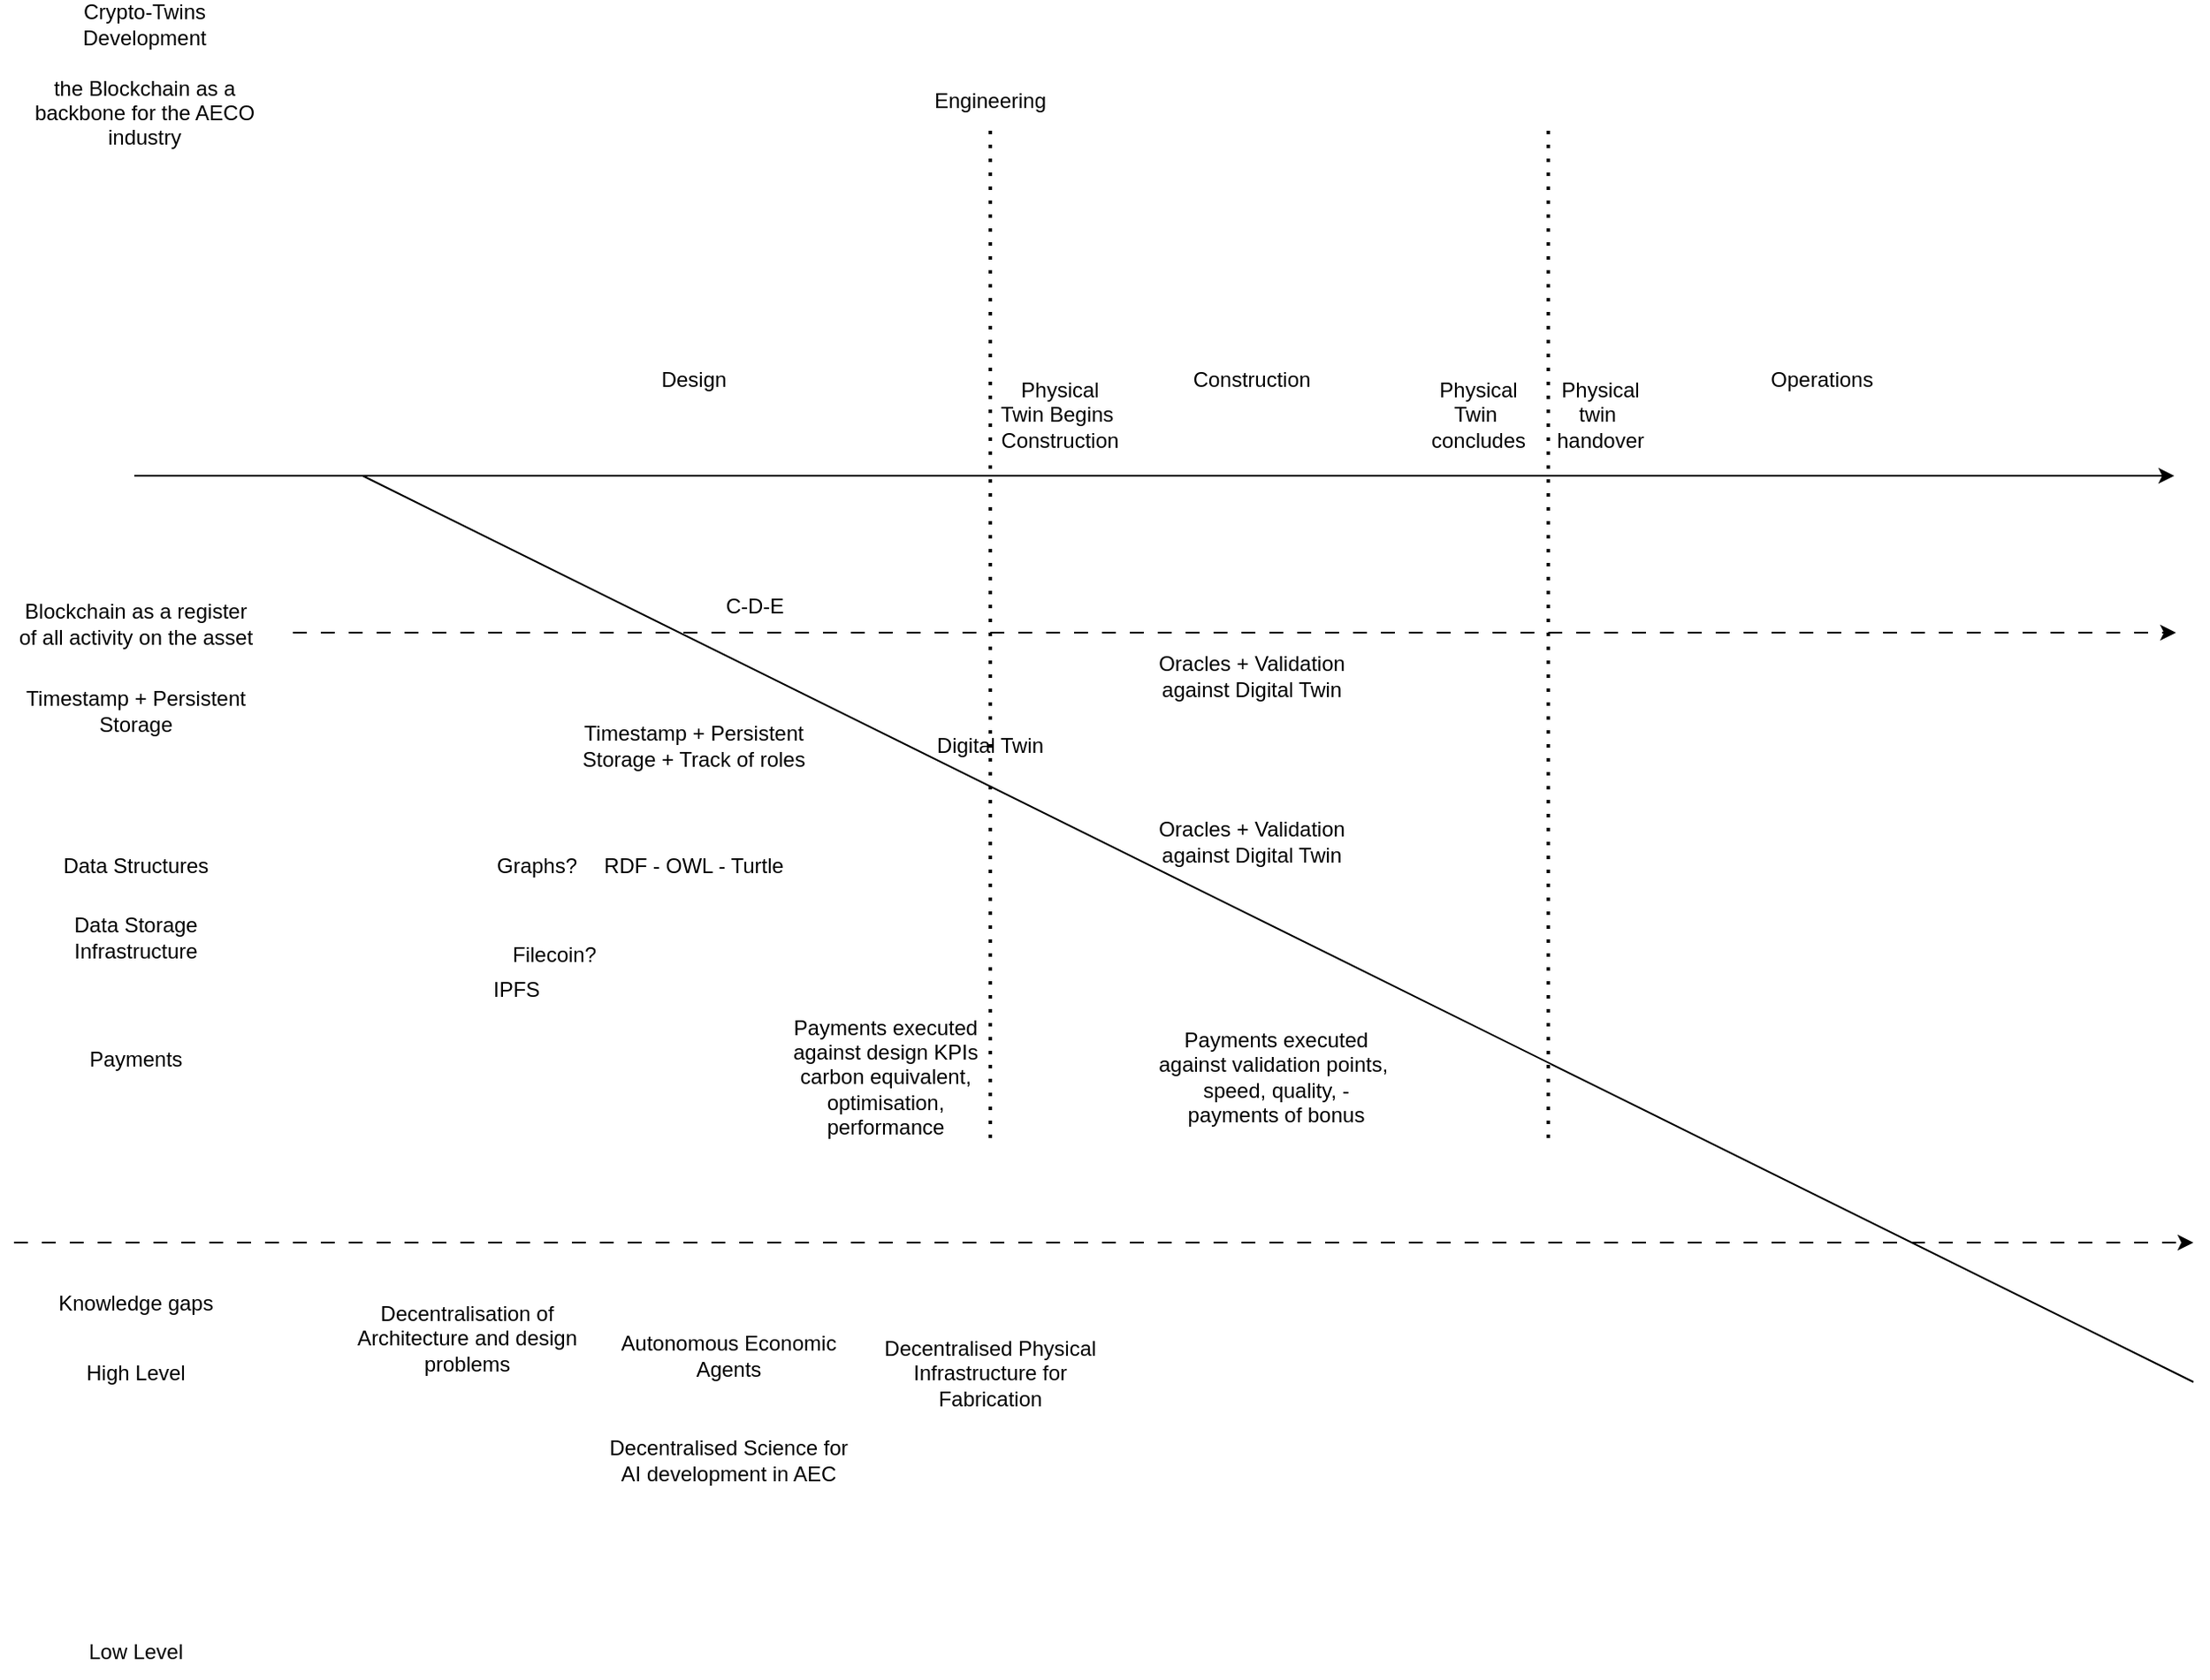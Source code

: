 <mxfile version="24.2.1" type="github">
  <diagram name="Page-1" id="YeVhmGTFw1T5ntyRjdJR">
    <mxGraphModel dx="2034" dy="772" grid="1" gridSize="10" guides="1" tooltips="1" connect="1" arrows="1" fold="1" page="1" pageScale="1" pageWidth="827" pageHeight="1169" math="0" shadow="0">
      <root>
        <mxCell id="0" />
        <mxCell id="1" parent="0" />
        <mxCell id="WpXeJrbi3smK_qFVKpY1-1" value="" style="endArrow=classic;html=1;rounded=0;" edge="1" parent="1">
          <mxGeometry width="50" height="50" relative="1" as="geometry">
            <mxPoint x="-171" y="360" as="sourcePoint" />
            <mxPoint x="999" y="360" as="targetPoint" />
          </mxGeometry>
        </mxCell>
        <mxCell id="WpXeJrbi3smK_qFVKpY1-2" value="Design" style="text;html=1;align=center;verticalAlign=middle;whiteSpace=wrap;rounded=0;" vertex="1" parent="1">
          <mxGeometry x="120" y="290" width="60" height="30" as="geometry" />
        </mxCell>
        <mxCell id="WpXeJrbi3smK_qFVKpY1-3" value="Construction" style="text;html=1;align=center;verticalAlign=middle;whiteSpace=wrap;rounded=0;" vertex="1" parent="1">
          <mxGeometry x="440" y="290" width="60" height="30" as="geometry" />
        </mxCell>
        <mxCell id="WpXeJrbi3smK_qFVKpY1-4" value="Engineering" style="text;html=1;align=center;verticalAlign=middle;whiteSpace=wrap;rounded=0;" vertex="1" parent="1">
          <mxGeometry x="290" y="130" width="60" height="30" as="geometry" />
        </mxCell>
        <mxCell id="WpXeJrbi3smK_qFVKpY1-5" value="Operations" style="text;html=1;align=center;verticalAlign=middle;whiteSpace=wrap;rounded=0;" vertex="1" parent="1">
          <mxGeometry x="767" y="290" width="60" height="30" as="geometry" />
        </mxCell>
        <mxCell id="WpXeJrbi3smK_qFVKpY1-6" value="" style="endArrow=none;html=1;rounded=0;" edge="1" parent="1">
          <mxGeometry width="50" height="50" relative="1" as="geometry">
            <mxPoint x="-40" y="360" as="sourcePoint" />
            <mxPoint x="1010" y="880" as="targetPoint" />
          </mxGeometry>
        </mxCell>
        <mxCell id="WpXeJrbi3smK_qFVKpY1-7" value="" style="endArrow=none;dashed=1;html=1;dashPattern=1 3;strokeWidth=2;rounded=0;" edge="1" parent="1">
          <mxGeometry width="50" height="50" relative="1" as="geometry">
            <mxPoint x="320" y="740" as="sourcePoint" />
            <mxPoint x="320" y="160" as="targetPoint" />
          </mxGeometry>
        </mxCell>
        <mxCell id="WpXeJrbi3smK_qFVKpY1-8" value="" style="endArrow=none;dashed=1;html=1;dashPattern=1 3;strokeWidth=2;rounded=0;" edge="1" parent="1">
          <mxGeometry width="50" height="50" relative="1" as="geometry">
            <mxPoint x="640" y="740" as="sourcePoint" />
            <mxPoint x="640" y="160" as="targetPoint" />
          </mxGeometry>
        </mxCell>
        <mxCell id="WpXeJrbi3smK_qFVKpY1-9" value="Blockchain as a register of all activity on the asset" style="text;html=1;align=center;verticalAlign=middle;whiteSpace=wrap;rounded=0;" vertex="1" parent="1">
          <mxGeometry x="-240" y="430" width="140" height="30" as="geometry" />
        </mxCell>
        <mxCell id="WpXeJrbi3smK_qFVKpY1-10" value="" style="endArrow=classic;html=1;rounded=0;dashed=1;dashPattern=8 8;" edge="1" parent="1">
          <mxGeometry width="50" height="50" relative="1" as="geometry">
            <mxPoint x="-80" y="450" as="sourcePoint" />
            <mxPoint x="1000" y="450" as="targetPoint" />
          </mxGeometry>
        </mxCell>
        <mxCell id="WpXeJrbi3smK_qFVKpY1-11" value="C-D-E" style="text;html=1;align=center;verticalAlign=middle;whiteSpace=wrap;rounded=0;" vertex="1" parent="1">
          <mxGeometry x="150" y="420" width="70" height="30" as="geometry" />
        </mxCell>
        <mxCell id="WpXeJrbi3smK_qFVKpY1-12" value="Timestamp + Persistent Storage" style="text;html=1;align=center;verticalAlign=middle;whiteSpace=wrap;rounded=0;" vertex="1" parent="1">
          <mxGeometry x="-240" y="480" width="140" height="30" as="geometry" />
        </mxCell>
        <mxCell id="WpXeJrbi3smK_qFVKpY1-13" value="Timestamp + Persistent Storage + Track of roles" style="text;html=1;align=center;verticalAlign=middle;whiteSpace=wrap;rounded=0;" vertex="1" parent="1">
          <mxGeometry x="80" y="500" width="140" height="30" as="geometry" />
        </mxCell>
        <mxCell id="WpXeJrbi3smK_qFVKpY1-14" value="Oracles + Validation against Digital Twin" style="text;html=1;align=center;verticalAlign=middle;whiteSpace=wrap;rounded=0;" vertex="1" parent="1">
          <mxGeometry x="400" y="460" width="140" height="30" as="geometry" />
        </mxCell>
        <mxCell id="WpXeJrbi3smK_qFVKpY1-15" value="Digital Twin" style="text;html=1;align=center;verticalAlign=middle;whiteSpace=wrap;rounded=0;" vertex="1" parent="1">
          <mxGeometry x="250" y="500" width="140" height="30" as="geometry" />
        </mxCell>
        <mxCell id="WpXeJrbi3smK_qFVKpY1-17" value="Physical&lt;div&gt;Twin Begins&amp;nbsp;&lt;/div&gt;&lt;div&gt;Construction&lt;/div&gt;" style="text;html=1;align=center;verticalAlign=middle;whiteSpace=wrap;rounded=0;" vertex="1" parent="1">
          <mxGeometry x="290" y="310" width="140" height="30" as="geometry" />
        </mxCell>
        <mxCell id="WpXeJrbi3smK_qFVKpY1-19" value="Oracles + Validation against Digital Twin" style="text;html=1;align=center;verticalAlign=middle;whiteSpace=wrap;rounded=0;" vertex="1" parent="1">
          <mxGeometry x="400" y="555" width="140" height="30" as="geometry" />
        </mxCell>
        <mxCell id="WpXeJrbi3smK_qFVKpY1-20" value="Data Structures" style="text;html=1;align=center;verticalAlign=middle;whiteSpace=wrap;rounded=0;" vertex="1" parent="1">
          <mxGeometry x="-240" y="569" width="140" height="30" as="geometry" />
        </mxCell>
        <mxCell id="WpXeJrbi3smK_qFVKpY1-21" value="Payments" style="text;html=1;align=center;verticalAlign=middle;whiteSpace=wrap;rounded=0;" vertex="1" parent="1">
          <mxGeometry x="-240" y="680" width="140" height="30" as="geometry" />
        </mxCell>
        <mxCell id="WpXeJrbi3smK_qFVKpY1-23" value="Payments executed&lt;div&gt;against design KPIs&lt;/div&gt;&lt;div&gt;carbon equivalent, optimisation, performance&lt;/div&gt;" style="text;html=1;align=center;verticalAlign=middle;whiteSpace=wrap;rounded=0;" vertex="1" parent="1">
          <mxGeometry x="190" y="690" width="140" height="30" as="geometry" />
        </mxCell>
        <mxCell id="WpXeJrbi3smK_qFVKpY1-24" value="Payments executed against validation points,&amp;nbsp;&lt;div&gt;speed, quality, - payments of bonus&lt;/div&gt;" style="text;html=1;align=center;verticalAlign=middle;whiteSpace=wrap;rounded=0;" vertex="1" parent="1">
          <mxGeometry x="414" y="690" width="140" height="30" as="geometry" />
        </mxCell>
        <mxCell id="WpXeJrbi3smK_qFVKpY1-25" value="Physical&lt;div&gt;Twin&amp;nbsp;&lt;/div&gt;&lt;div&gt;concludes&lt;/div&gt;" style="text;html=1;align=center;verticalAlign=middle;whiteSpace=wrap;rounded=0;" vertex="1" parent="1">
          <mxGeometry x="530" y="310" width="140" height="30" as="geometry" />
        </mxCell>
        <mxCell id="WpXeJrbi3smK_qFVKpY1-26" value="Physical&lt;div&gt;twin&amp;nbsp;&lt;/div&gt;&lt;div&gt;handover&lt;/div&gt;" style="text;html=1;align=center;verticalAlign=middle;whiteSpace=wrap;rounded=0;" vertex="1" parent="1">
          <mxGeometry x="600" y="310" width="140" height="30" as="geometry" />
        </mxCell>
        <mxCell id="WpXeJrbi3smK_qFVKpY1-27" value="Crypto-Twins Development&lt;div&gt;&lt;br&gt;&lt;/div&gt;&lt;div&gt;the Blockchain as a backbone for the AECO industry&lt;/div&gt;" style="text;html=1;align=center;verticalAlign=middle;whiteSpace=wrap;rounded=0;" vertex="1" parent="1">
          <mxGeometry x="-230" y="90" width="130" height="80" as="geometry" />
        </mxCell>
        <mxCell id="WpXeJrbi3smK_qFVKpY1-28" value="Decentralisation of Architecture and design problems" style="text;html=1;align=center;verticalAlign=middle;whiteSpace=wrap;rounded=0;" vertex="1" parent="1">
          <mxGeometry x="-50" y="840" width="140" height="30" as="geometry" />
        </mxCell>
        <mxCell id="WpXeJrbi3smK_qFVKpY1-29" value="Knowledge gaps" style="text;html=1;align=center;verticalAlign=middle;whiteSpace=wrap;rounded=0;" vertex="1" parent="1">
          <mxGeometry x="-240" y="820" width="140" height="30" as="geometry" />
        </mxCell>
        <mxCell id="WpXeJrbi3smK_qFVKpY1-30" value="Autonomous Economic Agents" style="text;html=1;align=center;verticalAlign=middle;whiteSpace=wrap;rounded=0;" vertex="1" parent="1">
          <mxGeometry x="100" y="850" width="140" height="30" as="geometry" />
        </mxCell>
        <mxCell id="WpXeJrbi3smK_qFVKpY1-31" value="Decentralised Physical Infrastructure for Fabrication" style="text;html=1;align=center;verticalAlign=middle;whiteSpace=wrap;rounded=0;" vertex="1" parent="1">
          <mxGeometry x="250" y="860" width="140" height="30" as="geometry" />
        </mxCell>
        <mxCell id="WpXeJrbi3smK_qFVKpY1-32" value="Decentralised Science for AI development in AEC" style="text;html=1;align=center;verticalAlign=middle;whiteSpace=wrap;rounded=0;" vertex="1" parent="1">
          <mxGeometry x="100" y="910" width="140" height="30" as="geometry" />
        </mxCell>
        <mxCell id="WpXeJrbi3smK_qFVKpY1-33" value="" style="endArrow=classic;html=1;rounded=0;dashed=1;dashPattern=8 8;" edge="1" parent="1">
          <mxGeometry width="50" height="50" relative="1" as="geometry">
            <mxPoint x="-240" y="800" as="sourcePoint" />
            <mxPoint x="1010" y="800" as="targetPoint" />
          </mxGeometry>
        </mxCell>
        <mxCell id="WpXeJrbi3smK_qFVKpY1-34" value="Graphs?" style="text;html=1;align=center;verticalAlign=middle;whiteSpace=wrap;rounded=0;" vertex="1" parent="1">
          <mxGeometry x="-10" y="569" width="140" height="30" as="geometry" />
        </mxCell>
        <mxCell id="WpXeJrbi3smK_qFVKpY1-35" value="High Level" style="text;html=1;align=center;verticalAlign=middle;whiteSpace=wrap;rounded=0;" vertex="1" parent="1">
          <mxGeometry x="-240" y="860" width="140" height="30" as="geometry" />
        </mxCell>
        <mxCell id="WpXeJrbi3smK_qFVKpY1-36" value="Low Level" style="text;html=1;align=center;verticalAlign=middle;whiteSpace=wrap;rounded=0;" vertex="1" parent="1">
          <mxGeometry x="-240" y="1020" width="140" height="30" as="geometry" />
        </mxCell>
        <mxCell id="WpXeJrbi3smK_qFVKpY1-37" value="RDF - OWL - Turtle" style="text;html=1;align=center;verticalAlign=middle;whiteSpace=wrap;rounded=0;" vertex="1" parent="1">
          <mxGeometry x="80" y="569" width="140" height="30" as="geometry" />
        </mxCell>
        <mxCell id="WpXeJrbi3smK_qFVKpY1-38" value="Data Storage Infrastructure" style="text;html=1;align=center;verticalAlign=middle;whiteSpace=wrap;rounded=0;" vertex="1" parent="1">
          <mxGeometry x="-240" y="610" width="140" height="30" as="geometry" />
        </mxCell>
        <mxCell id="WpXeJrbi3smK_qFVKpY1-39" value="IPFS&amp;nbsp;" style="text;html=1;align=center;verticalAlign=middle;whiteSpace=wrap;rounded=0;" vertex="1" parent="1">
          <mxGeometry x="20" y="640" width="60" height="30" as="geometry" />
        </mxCell>
        <mxCell id="WpXeJrbi3smK_qFVKpY1-40" value="Filecoin?" style="text;html=1;align=center;verticalAlign=middle;whiteSpace=wrap;rounded=0;" vertex="1" parent="1">
          <mxGeometry x="40" y="620" width="60" height="30" as="geometry" />
        </mxCell>
      </root>
    </mxGraphModel>
  </diagram>
</mxfile>
